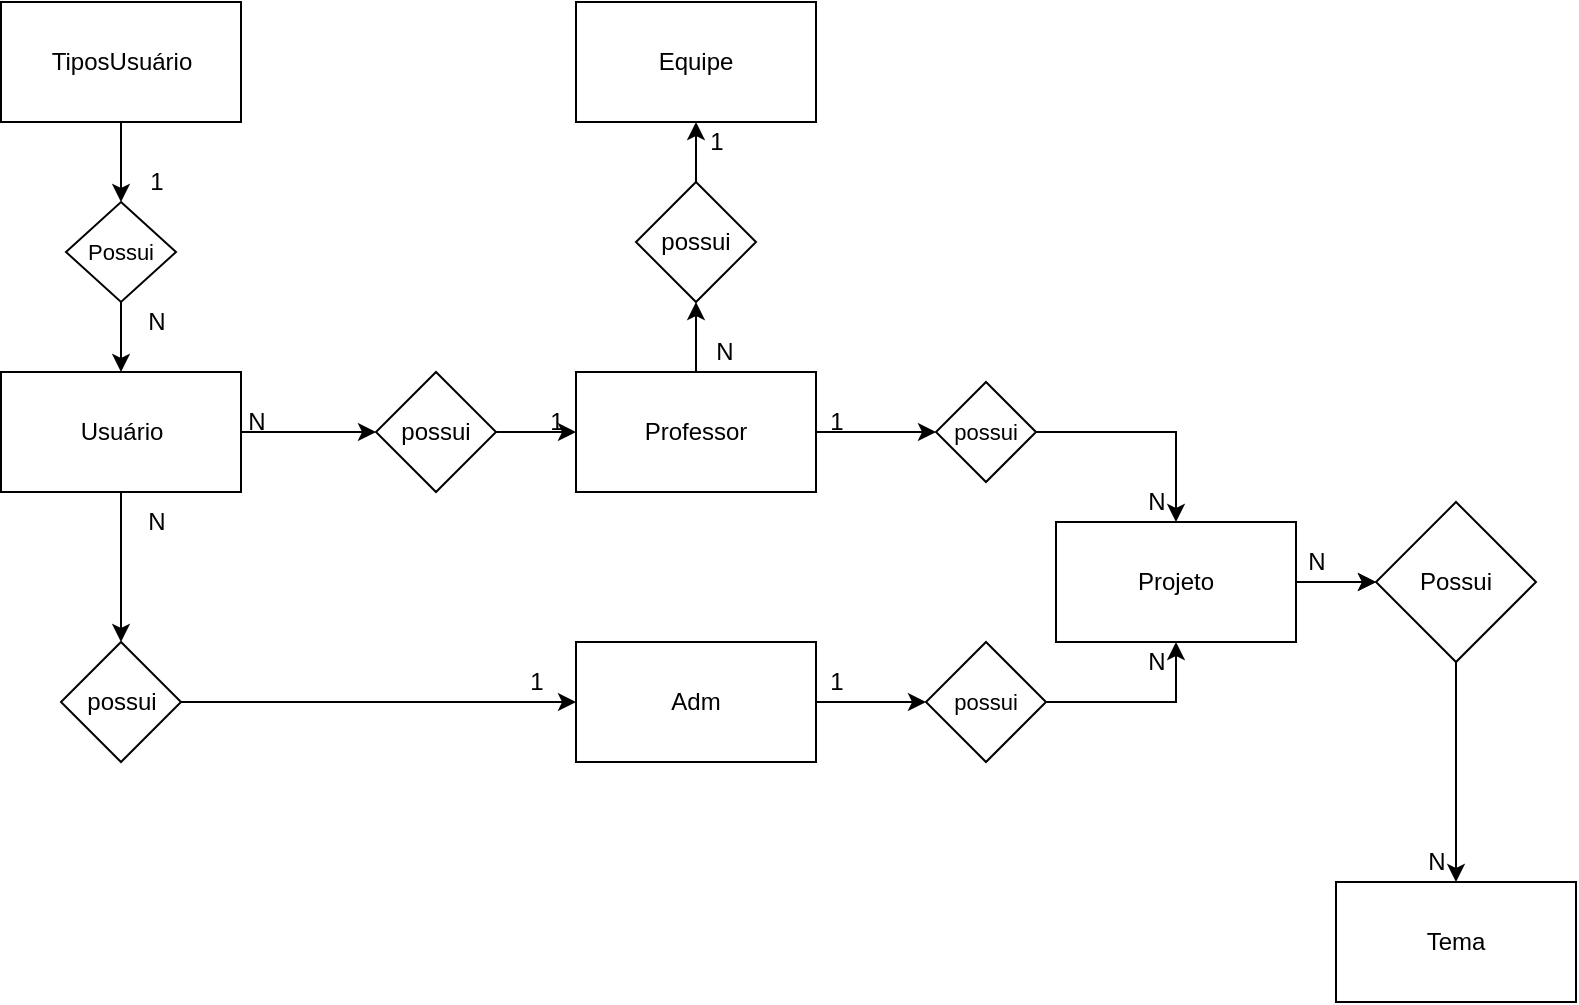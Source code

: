 <mxfile version="14.5.4" type="device" pages="2"><diagram id="nwrMI5qPd5wpz_4ey4YP" name="Modelo Conceitual"><mxGraphModel dx="868" dy="450" grid="1" gridSize="10" guides="1" tooltips="1" connect="1" arrows="1" fold="1" page="1" pageScale="1" pageWidth="827" pageHeight="1169" math="0" shadow="0"><root><mxCell id="0"/><mxCell id="1" parent="0"/><mxCell id="cTzlZoBquWdX4xA5w4OQ-7" value="" style="edgeStyle=orthogonalEdgeStyle;rounded=0;orthogonalLoop=1;jettySize=auto;html=1;" parent="1" source="cTzlZoBquWdX4xA5w4OQ-1" target="cTzlZoBquWdX4xA5w4OQ-2" edge="1"><mxGeometry relative="1" as="geometry"/></mxCell><mxCell id="cTzlZoBquWdX4xA5w4OQ-1" value="TiposUsuário" style="rounded=0;whiteSpace=wrap;html=1;" parent="1" vertex="1"><mxGeometry x="32.5" y="50" width="120" height="60" as="geometry"/></mxCell><mxCell id="cTzlZoBquWdX4xA5w4OQ-8" value="" style="edgeStyle=orthogonalEdgeStyle;rounded=0;orthogonalLoop=1;jettySize=auto;html=1;" parent="1" source="cTzlZoBquWdX4xA5w4OQ-2" target="cTzlZoBquWdX4xA5w4OQ-3" edge="1"><mxGeometry relative="1" as="geometry"/></mxCell><mxCell id="cTzlZoBquWdX4xA5w4OQ-2" value="&lt;font style=&quot;font-size: 11px&quot;&gt;Possui&lt;/font&gt;" style="rhombus;whiteSpace=wrap;html=1;" parent="1" vertex="1"><mxGeometry x="65" y="150" width="55" height="50" as="geometry"/></mxCell><mxCell id="cTzlZoBquWdX4xA5w4OQ-9" value="" style="edgeStyle=orthogonalEdgeStyle;rounded=0;orthogonalLoop=1;jettySize=auto;html=1;" parent="1" source="cTzlZoBquWdX4xA5w4OQ-3" target="cTzlZoBquWdX4xA5w4OQ-6" edge="1"><mxGeometry relative="1" as="geometry"/></mxCell><mxCell id="cTzlZoBquWdX4xA5w4OQ-20" value="" style="edgeStyle=orthogonalEdgeStyle;rounded=0;orthogonalLoop=1;jettySize=auto;html=1;" parent="1" source="cTzlZoBquWdX4xA5w4OQ-3" target="cTzlZoBquWdX4xA5w4OQ-14" edge="1"><mxGeometry relative="1" as="geometry"/></mxCell><mxCell id="cTzlZoBquWdX4xA5w4OQ-3" value="Usuário" style="rounded=0;whiteSpace=wrap;html=1;" parent="1" vertex="1"><mxGeometry x="32.5" y="235" width="120" height="60" as="geometry"/></mxCell><mxCell id="cTzlZoBquWdX4xA5w4OQ-13" value="" style="edgeStyle=orthogonalEdgeStyle;rounded=0;orthogonalLoop=1;jettySize=auto;html=1;" parent="1" source="cTzlZoBquWdX4xA5w4OQ-4" target="cTzlZoBquWdX4xA5w4OQ-11" edge="1"><mxGeometry relative="1" as="geometry"/></mxCell><mxCell id="cTzlZoBquWdX4xA5w4OQ-4" value="&lt;font style=&quot;font-size: 11px&quot;&gt;possui&lt;/font&gt;" style="rhombus;whiteSpace=wrap;html=1;" parent="1" vertex="1"><mxGeometry x="500" y="240" width="50" height="50" as="geometry"/></mxCell><mxCell id="cTzlZoBquWdX4xA5w4OQ-12" value="" style="edgeStyle=orthogonalEdgeStyle;rounded=0;orthogonalLoop=1;jettySize=auto;html=1;" parent="1" source="cTzlZoBquWdX4xA5w4OQ-5" target="cTzlZoBquWdX4xA5w4OQ-4" edge="1"><mxGeometry relative="1" as="geometry"/></mxCell><mxCell id="cTzlZoBquWdX4xA5w4OQ-26" value="" style="edgeStyle=orthogonalEdgeStyle;rounded=0;orthogonalLoop=1;jettySize=auto;html=1;" parent="1" source="cTzlZoBquWdX4xA5w4OQ-5" target="cTzlZoBquWdX4xA5w4OQ-25" edge="1"><mxGeometry relative="1" as="geometry"/></mxCell><mxCell id="cTzlZoBquWdX4xA5w4OQ-5" value="Professor" style="whiteSpace=wrap;html=1;" parent="1" vertex="1"><mxGeometry x="320" y="235" width="120" height="60" as="geometry"/></mxCell><mxCell id="cTzlZoBquWdX4xA5w4OQ-10" value="" style="edgeStyle=orthogonalEdgeStyle;rounded=0;orthogonalLoop=1;jettySize=auto;html=1;" parent="1" source="cTzlZoBquWdX4xA5w4OQ-6" target="cTzlZoBquWdX4xA5w4OQ-5" edge="1"><mxGeometry relative="1" as="geometry"/></mxCell><mxCell id="cTzlZoBquWdX4xA5w4OQ-6" value="possui" style="rhombus;whiteSpace=wrap;html=1;" parent="1" vertex="1"><mxGeometry x="220" y="235" width="60" height="60" as="geometry"/></mxCell><mxCell id="SKkUm_GqUGniuQM6MkDA-3" value="" style="edgeStyle=orthogonalEdgeStyle;rounded=0;orthogonalLoop=1;jettySize=auto;html=1;" parent="1" source="cTzlZoBquWdX4xA5w4OQ-11" target="SKkUm_GqUGniuQM6MkDA-1" edge="1"><mxGeometry relative="1" as="geometry"/></mxCell><mxCell id="SKkUm_GqUGniuQM6MkDA-5" value="" style="edgeStyle=orthogonalEdgeStyle;rounded=0;orthogonalLoop=1;jettySize=auto;html=1;" parent="1" source="cTzlZoBquWdX4xA5w4OQ-11" target="SKkUm_GqUGniuQM6MkDA-1" edge="1"><mxGeometry relative="1" as="geometry"/></mxCell><mxCell id="cTzlZoBquWdX4xA5w4OQ-11" value="Projeto" style="whiteSpace=wrap;html=1;" parent="1" vertex="1"><mxGeometry x="560" y="310" width="120" height="60" as="geometry"/></mxCell><mxCell id="cTzlZoBquWdX4xA5w4OQ-21" style="edgeStyle=orthogonalEdgeStyle;rounded=0;orthogonalLoop=1;jettySize=auto;html=1;" parent="1" source="cTzlZoBquWdX4xA5w4OQ-14" target="cTzlZoBquWdX4xA5w4OQ-15" edge="1"><mxGeometry relative="1" as="geometry"><mxPoint x="310" y="390" as="targetPoint"/><Array as="points"/></mxGeometry></mxCell><mxCell id="cTzlZoBquWdX4xA5w4OQ-14" value="possui" style="rhombus;whiteSpace=wrap;html=1;" parent="1" vertex="1"><mxGeometry x="62.5" y="370" width="60" height="60" as="geometry"/></mxCell><mxCell id="cTzlZoBquWdX4xA5w4OQ-18" value="" style="edgeStyle=orthogonalEdgeStyle;rounded=0;orthogonalLoop=1;jettySize=auto;html=1;" parent="1" source="cTzlZoBquWdX4xA5w4OQ-15" target="cTzlZoBquWdX4xA5w4OQ-17" edge="1"><mxGeometry relative="1" as="geometry"/></mxCell><mxCell id="cTzlZoBquWdX4xA5w4OQ-15" value="Adm" style="whiteSpace=wrap;html=1;" parent="1" vertex="1"><mxGeometry x="320" y="370" width="120" height="60" as="geometry"/></mxCell><mxCell id="cTzlZoBquWdX4xA5w4OQ-19" value="" style="edgeStyle=orthogonalEdgeStyle;rounded=0;orthogonalLoop=1;jettySize=auto;html=1;" parent="1" source="cTzlZoBquWdX4xA5w4OQ-17" target="cTzlZoBquWdX4xA5w4OQ-11" edge="1"><mxGeometry relative="1" as="geometry"><Array as="points"><mxPoint x="620" y="400"/></Array></mxGeometry></mxCell><mxCell id="cTzlZoBquWdX4xA5w4OQ-17" value="&lt;font style=&quot;font-size: 11px&quot;&gt;possui&lt;/font&gt;" style="rhombus;whiteSpace=wrap;html=1;" parent="1" vertex="1"><mxGeometry x="495" y="370" width="60" height="60" as="geometry"/></mxCell><mxCell id="cTzlZoBquWdX4xA5w4OQ-24" value="Equipe" style="whiteSpace=wrap;html=1;" parent="1" vertex="1"><mxGeometry x="320" y="50" width="120" height="60" as="geometry"/></mxCell><mxCell id="cTzlZoBquWdX4xA5w4OQ-27" value="" style="edgeStyle=orthogonalEdgeStyle;rounded=0;orthogonalLoop=1;jettySize=auto;html=1;" parent="1" source="cTzlZoBquWdX4xA5w4OQ-25" target="cTzlZoBquWdX4xA5w4OQ-24" edge="1"><mxGeometry relative="1" as="geometry"/></mxCell><mxCell id="cTzlZoBquWdX4xA5w4OQ-25" value="possui" style="rhombus;whiteSpace=wrap;html=1;" parent="1" vertex="1"><mxGeometry x="350" y="140" width="60" height="60" as="geometry"/></mxCell><mxCell id="cTzlZoBquWdX4xA5w4OQ-28" value="1" style="text;html=1;align=center;verticalAlign=middle;resizable=0;points=[];autosize=1;" parent="1" vertex="1"><mxGeometry x="100" y="130" width="20" height="20" as="geometry"/></mxCell><mxCell id="cTzlZoBquWdX4xA5w4OQ-29" value="N" style="text;html=1;align=center;verticalAlign=middle;resizable=0;points=[];autosize=1;" parent="1" vertex="1"><mxGeometry x="100" y="200" width="20" height="20" as="geometry"/></mxCell><mxCell id="cTzlZoBquWdX4xA5w4OQ-30" value="N" style="text;html=1;align=center;verticalAlign=middle;resizable=0;points=[];autosize=1;" parent="1" vertex="1"><mxGeometry x="100" y="300" width="20" height="20" as="geometry"/></mxCell><mxCell id="cTzlZoBquWdX4xA5w4OQ-31" value="1" style="text;html=1;align=center;verticalAlign=middle;resizable=0;points=[];autosize=1;" parent="1" vertex="1"><mxGeometry x="290" y="380" width="20" height="20" as="geometry"/></mxCell><mxCell id="cTzlZoBquWdX4xA5w4OQ-33" value="N" style="text;html=1;align=center;verticalAlign=middle;resizable=0;points=[];autosize=1;" parent="1" vertex="1"><mxGeometry x="150" y="250" width="20" height="20" as="geometry"/></mxCell><mxCell id="cTzlZoBquWdX4xA5w4OQ-34" value="1" style="text;html=1;align=center;verticalAlign=middle;resizable=0;points=[];autosize=1;" parent="1" vertex="1"><mxGeometry x="300" y="250" width="20" height="20" as="geometry"/></mxCell><mxCell id="cTzlZoBquWdX4xA5w4OQ-35" value="N" style="text;html=1;align=center;verticalAlign=middle;resizable=0;points=[];autosize=1;" parent="1" vertex="1"><mxGeometry x="384" y="215" width="20" height="20" as="geometry"/></mxCell><mxCell id="cTzlZoBquWdX4xA5w4OQ-36" value="1" style="text;html=1;align=center;verticalAlign=middle;resizable=0;points=[];autosize=1;" parent="1" vertex="1"><mxGeometry x="380" y="110" width="20" height="20" as="geometry"/></mxCell><mxCell id="cTzlZoBquWdX4xA5w4OQ-37" value="1" style="text;html=1;align=center;verticalAlign=middle;resizable=0;points=[];autosize=1;" parent="1" vertex="1"><mxGeometry x="440" y="250" width="20" height="20" as="geometry"/></mxCell><mxCell id="cTzlZoBquWdX4xA5w4OQ-38" value="N" style="text;html=1;align=center;verticalAlign=middle;resizable=0;points=[];autosize=1;" parent="1" vertex="1"><mxGeometry x="600" y="290" width="20" height="20" as="geometry"/></mxCell><mxCell id="cTzlZoBquWdX4xA5w4OQ-39" value="1" style="text;html=1;align=center;verticalAlign=middle;resizable=0;points=[];autosize=1;" parent="1" vertex="1"><mxGeometry x="440" y="380" width="20" height="20" as="geometry"/></mxCell><mxCell id="cTzlZoBquWdX4xA5w4OQ-40" value="N" style="text;html=1;align=center;verticalAlign=middle;resizable=0;points=[];autosize=1;" parent="1" vertex="1"><mxGeometry x="600" y="370" width="20" height="20" as="geometry"/></mxCell><mxCell id="SKkUm_GqUGniuQM6MkDA-4" value="" style="edgeStyle=orthogonalEdgeStyle;rounded=0;orthogonalLoop=1;jettySize=auto;html=1;" parent="1" source="SKkUm_GqUGniuQM6MkDA-1" target="SKkUm_GqUGniuQM6MkDA-2" edge="1"><mxGeometry relative="1" as="geometry"/></mxCell><mxCell id="SKkUm_GqUGniuQM6MkDA-1" value="Possui" style="rhombus;whiteSpace=wrap;html=1;" parent="1" vertex="1"><mxGeometry x="720" y="300" width="80" height="80" as="geometry"/></mxCell><mxCell id="SKkUm_GqUGniuQM6MkDA-2" value="Tema" style="whiteSpace=wrap;html=1;" parent="1" vertex="1"><mxGeometry x="700" y="490" width="120" height="60" as="geometry"/></mxCell><mxCell id="SKkUm_GqUGniuQM6MkDA-6" value="N" style="text;html=1;align=center;verticalAlign=middle;resizable=0;points=[];autosize=1;" parent="1" vertex="1"><mxGeometry x="680" y="320" width="20" height="20" as="geometry"/></mxCell><mxCell id="SKkUm_GqUGniuQM6MkDA-7" value="N" style="text;html=1;align=center;verticalAlign=middle;resizable=0;points=[];autosize=1;" parent="1" vertex="1"><mxGeometry x="740" y="470" width="20" height="20" as="geometry"/></mxCell></root></mxGraphModel></diagram><diagram id="0i_M7C_NS9M1l6fsfonc" name="Modelo Lógico"><mxGraphModel dx="868" dy="450" grid="1" gridSize="10" guides="1" tooltips="1" connect="1" arrows="1" fold="1" page="1" pageScale="1" pageWidth="827" pageHeight="1169" math="0" shadow="0"><root><mxCell id="ahR7Sat6BSdVdxUnc23O-0"/><mxCell id="ahR7Sat6BSdVdxUnc23O-1" parent="ahR7Sat6BSdVdxUnc23O-0"/><mxCell id="58cEWCTNzdTz9L6Rifem-55" value="TipoUsuario" style="shape=table;startSize=30;container=1;collapsible=1;childLayout=tableLayout;fixedRows=1;rowLines=0;fontStyle=1;align=center;resizeLast=1;" parent="ahR7Sat6BSdVdxUnc23O-1" vertex="1"><mxGeometry y="20" width="180" height="100" as="geometry"/></mxCell><mxCell id="58cEWCTNzdTz9L6Rifem-56" value="" style="shape=partialRectangle;collapsible=0;dropTarget=0;pointerEvents=0;fillColor=none;top=0;left=0;bottom=1;right=0;points=[[0,0.5],[1,0.5]];portConstraint=eastwest;" parent="58cEWCTNzdTz9L6Rifem-55" vertex="1"><mxGeometry y="30" width="180" height="30" as="geometry"/></mxCell><mxCell id="58cEWCTNzdTz9L6Rifem-57" value="PK" style="shape=partialRectangle;connectable=0;fillColor=none;top=0;left=0;bottom=0;right=0;fontStyle=1;overflow=hidden;" parent="58cEWCTNzdTz9L6Rifem-56" vertex="1"><mxGeometry width="30" height="30" as="geometry"/></mxCell><mxCell id="58cEWCTNzdTz9L6Rifem-58" value="IdTipoUsuario" style="shape=partialRectangle;connectable=0;fillColor=none;top=0;left=0;bottom=0;right=0;align=left;spacingLeft=6;fontStyle=5;overflow=hidden;" parent="58cEWCTNzdTz9L6Rifem-56" vertex="1"><mxGeometry x="30" width="150" height="30" as="geometry"/></mxCell><mxCell id="58cEWCTNzdTz9L6Rifem-59" value="" style="shape=partialRectangle;collapsible=0;dropTarget=0;pointerEvents=0;fillColor=none;top=0;left=0;bottom=0;right=0;points=[[0,0.5],[1,0.5]];portConstraint=eastwest;" parent="58cEWCTNzdTz9L6Rifem-55" vertex="1"><mxGeometry y="60" width="180" height="30" as="geometry"/></mxCell><mxCell id="58cEWCTNzdTz9L6Rifem-60" value="" style="shape=partialRectangle;connectable=0;fillColor=none;top=0;left=0;bottom=0;right=0;editable=1;overflow=hidden;" parent="58cEWCTNzdTz9L6Rifem-59" vertex="1"><mxGeometry width="30" height="30" as="geometry"/></mxCell><mxCell id="58cEWCTNzdTz9L6Rifem-61" value="NomeTipoUsuario" style="shape=partialRectangle;connectable=0;fillColor=none;top=0;left=0;bottom=0;right=0;align=left;spacingLeft=6;overflow=hidden;" parent="58cEWCTNzdTz9L6Rifem-59" vertex="1"><mxGeometry x="30" width="150" height="30" as="geometry"/></mxCell><mxCell id="58cEWCTNzdTz9L6Rifem-68" value="Usuario" style="shape=table;startSize=30;container=1;collapsible=1;childLayout=tableLayout;fixedRows=1;rowLines=0;fontStyle=1;align=center;resizeLast=1;" parent="ahR7Sat6BSdVdxUnc23O-1" vertex="1"><mxGeometry x="190" y="160" width="180" height="160" as="geometry"/></mxCell><mxCell id="58cEWCTNzdTz9L6Rifem-69" value="" style="shape=partialRectangle;collapsible=0;dropTarget=0;pointerEvents=0;fillColor=none;top=0;left=0;bottom=0;right=0;points=[[0,0.5],[1,0.5]];portConstraint=eastwest;" parent="58cEWCTNzdTz9L6Rifem-68" vertex="1"><mxGeometry y="30" width="180" height="30" as="geometry"/></mxCell><mxCell id="58cEWCTNzdTz9L6Rifem-70" value="PK" style="shape=partialRectangle;connectable=0;fillColor=none;top=0;left=0;bottom=0;right=0;fontStyle=1;overflow=hidden;" parent="58cEWCTNzdTz9L6Rifem-69" vertex="1"><mxGeometry width="60" height="30" as="geometry"/></mxCell><mxCell id="58cEWCTNzdTz9L6Rifem-71" value="IdUsuario" style="shape=partialRectangle;connectable=0;fillColor=none;top=0;left=0;bottom=0;right=0;align=left;spacingLeft=6;fontStyle=5;overflow=hidden;" parent="58cEWCTNzdTz9L6Rifem-69" vertex="1"><mxGeometry x="60" width="120" height="30" as="geometry"/></mxCell><mxCell id="58cEWCTNzdTz9L6Rifem-72" value="" style="shape=partialRectangle;collapsible=0;dropTarget=0;pointerEvents=0;fillColor=none;top=0;left=0;bottom=1;right=0;points=[[0,0.5],[1,0.5]];portConstraint=eastwest;" parent="58cEWCTNzdTz9L6Rifem-68" vertex="1"><mxGeometry y="60" width="180" height="30" as="geometry"/></mxCell><mxCell id="58cEWCTNzdTz9L6Rifem-73" value="FK" style="shape=partialRectangle;connectable=0;fillColor=none;top=0;left=0;bottom=0;right=0;fontStyle=1;overflow=hidden;" parent="58cEWCTNzdTz9L6Rifem-72" vertex="1"><mxGeometry width="60" height="30" as="geometry"/></mxCell><mxCell id="58cEWCTNzdTz9L6Rifem-74" value="IdTipoUsuario" style="shape=partialRectangle;connectable=0;fillColor=none;top=0;left=0;bottom=0;right=0;align=left;spacingLeft=6;fontStyle=5;overflow=hidden;" parent="58cEWCTNzdTz9L6Rifem-72" vertex="1"><mxGeometry x="60" width="120" height="30" as="geometry"/></mxCell><mxCell id="58cEWCTNzdTz9L6Rifem-75" value="" style="shape=partialRectangle;collapsible=0;dropTarget=0;pointerEvents=0;fillColor=none;top=0;left=0;bottom=0;right=0;points=[[0,0.5],[1,0.5]];portConstraint=eastwest;" parent="58cEWCTNzdTz9L6Rifem-68" vertex="1"><mxGeometry y="90" width="180" height="30" as="geometry"/></mxCell><mxCell id="58cEWCTNzdTz9L6Rifem-76" value="" style="shape=partialRectangle;connectable=0;fillColor=none;top=0;left=0;bottom=0;right=0;editable=1;overflow=hidden;" parent="58cEWCTNzdTz9L6Rifem-75" vertex="1"><mxGeometry width="60" height="30" as="geometry"/></mxCell><mxCell id="58cEWCTNzdTz9L6Rifem-77" value="Email" style="shape=partialRectangle;connectable=0;fillColor=none;top=0;left=0;bottom=0;right=0;align=left;spacingLeft=6;overflow=hidden;" parent="58cEWCTNzdTz9L6Rifem-75" vertex="1"><mxGeometry x="60" width="120" height="30" as="geometry"/></mxCell><mxCell id="58cEWCTNzdTz9L6Rifem-78" value="" style="shape=partialRectangle;collapsible=0;dropTarget=0;pointerEvents=0;fillColor=none;top=0;left=0;bottom=0;right=0;points=[[0,0.5],[1,0.5]];portConstraint=eastwest;" parent="58cEWCTNzdTz9L6Rifem-68" vertex="1"><mxGeometry y="120" width="180" height="30" as="geometry"/></mxCell><mxCell id="58cEWCTNzdTz9L6Rifem-79" value="" style="shape=partialRectangle;connectable=0;fillColor=none;top=0;left=0;bottom=0;right=0;editable=1;overflow=hidden;" parent="58cEWCTNzdTz9L6Rifem-78" vertex="1"><mxGeometry width="60" height="30" as="geometry"/></mxCell><mxCell id="58cEWCTNzdTz9L6Rifem-80" value="Senha" style="shape=partialRectangle;connectable=0;fillColor=none;top=0;left=0;bottom=0;right=0;align=left;spacingLeft=6;overflow=hidden;" parent="58cEWCTNzdTz9L6Rifem-78" vertex="1"><mxGeometry x="60" width="120" height="30" as="geometry"/></mxCell><mxCell id="58cEWCTNzdTz9L6Rifem-81" value="Projeto" style="shape=table;startSize=30;container=1;collapsible=1;childLayout=tableLayout;fixedRows=1;rowLines=0;fontStyle=1;align=center;resizeLast=1;" parent="ahR7Sat6BSdVdxUnc23O-1" vertex="1"><mxGeometry x="770" y="270" width="180" height="160" as="geometry"/></mxCell><mxCell id="58cEWCTNzdTz9L6Rifem-82" value="" style="shape=partialRectangle;collapsible=0;dropTarget=0;pointerEvents=0;fillColor=none;top=0;left=0;bottom=1;right=0;points=[[0,0.5],[1,0.5]];portConstraint=eastwest;" parent="58cEWCTNzdTz9L6Rifem-81" vertex="1"><mxGeometry y="30" width="180" height="30" as="geometry"/></mxCell><mxCell id="58cEWCTNzdTz9L6Rifem-83" value="PK" style="shape=partialRectangle;connectable=0;fillColor=none;top=0;left=0;bottom=0;right=0;fontStyle=1;overflow=hidden;" parent="58cEWCTNzdTz9L6Rifem-82" vertex="1"><mxGeometry width="30" height="30" as="geometry"/></mxCell><mxCell id="58cEWCTNzdTz9L6Rifem-84" value="IdProjeto" style="shape=partialRectangle;connectable=0;fillColor=none;top=0;left=0;bottom=0;right=0;align=left;spacingLeft=6;fontStyle=5;overflow=hidden;" parent="58cEWCTNzdTz9L6Rifem-82" vertex="1"><mxGeometry x="30" width="150" height="30" as="geometry"/></mxCell><mxCell id="58cEWCTNzdTz9L6Rifem-107" value="" style="shape=partialRectangle;collapsible=0;dropTarget=0;pointerEvents=0;fillColor=none;top=0;left=0;bottom=1;right=0;points=[[0,0.5],[1,0.5]];portConstraint=eastwest;" parent="58cEWCTNzdTz9L6Rifem-81" vertex="1"><mxGeometry y="60" width="180" height="30" as="geometry"/></mxCell><mxCell id="58cEWCTNzdTz9L6Rifem-108" value="FK" style="shape=partialRectangle;connectable=0;fillColor=none;top=0;left=0;bottom=0;right=0;fontStyle=1;overflow=hidden;" parent="58cEWCTNzdTz9L6Rifem-107" vertex="1"><mxGeometry width="30" height="30" as="geometry"/></mxCell><mxCell id="58cEWCTNzdTz9L6Rifem-109" value="IdProfessor" style="shape=partialRectangle;connectable=0;fillColor=none;top=0;left=0;bottom=0;right=0;align=left;spacingLeft=6;fontStyle=5;overflow=hidden;" parent="58cEWCTNzdTz9L6Rifem-107" vertex="1"><mxGeometry x="30" width="150" height="30" as="geometry"/></mxCell><mxCell id="58cEWCTNzdTz9L6Rifem-110" value="" style="shape=partialRectangle;collapsible=0;dropTarget=0;pointerEvents=0;fillColor=none;top=0;left=0;bottom=1;right=0;points=[[0,0.5],[1,0.5]];portConstraint=eastwest;" parent="58cEWCTNzdTz9L6Rifem-81" vertex="1"><mxGeometry y="90" width="180" height="30" as="geometry"/></mxCell><mxCell id="58cEWCTNzdTz9L6Rifem-111" value="FK" style="shape=partialRectangle;connectable=0;fillColor=none;top=0;left=0;bottom=0;right=0;fontStyle=1;overflow=hidden;" parent="58cEWCTNzdTz9L6Rifem-110" vertex="1"><mxGeometry width="30" height="30" as="geometry"/></mxCell><mxCell id="58cEWCTNzdTz9L6Rifem-112" value="IdAdm" style="shape=partialRectangle;connectable=0;fillColor=none;top=0;left=0;bottom=0;right=0;align=left;spacingLeft=6;fontStyle=5;overflow=hidden;" parent="58cEWCTNzdTz9L6Rifem-110" vertex="1"><mxGeometry x="30" width="150" height="30" as="geometry"/></mxCell><mxCell id="58cEWCTNzdTz9L6Rifem-88" value="" style="shape=partialRectangle;collapsible=0;dropTarget=0;pointerEvents=0;fillColor=none;top=0;left=0;bottom=0;right=0;points=[[0,0.5],[1,0.5]];portConstraint=eastwest;" parent="58cEWCTNzdTz9L6Rifem-81" vertex="1"><mxGeometry y="120" width="180" height="30" as="geometry"/></mxCell><mxCell id="58cEWCTNzdTz9L6Rifem-89" value="" style="shape=partialRectangle;connectable=0;fillColor=none;top=0;left=0;bottom=0;right=0;editable=1;overflow=hidden;" parent="58cEWCTNzdTz9L6Rifem-88" vertex="1"><mxGeometry width="30" height="30" as="geometry"/></mxCell><mxCell id="58cEWCTNzdTz9L6Rifem-90" value="NomeProjeto" style="shape=partialRectangle;connectable=0;fillColor=none;top=0;left=0;bottom=0;right=0;align=left;spacingLeft=6;overflow=hidden;" parent="58cEWCTNzdTz9L6Rifem-88" vertex="1"><mxGeometry x="30" width="150" height="30" as="geometry"/></mxCell><mxCell id="58cEWCTNzdTz9L6Rifem-94" value="Equipe" style="shape=table;startSize=30;container=1;collapsible=1;childLayout=tableLayout;fixedRows=1;rowLines=0;fontStyle=1;align=center;resizeLast=1;" parent="ahR7Sat6BSdVdxUnc23O-1" vertex="1"><mxGeometry x="800" y="20" width="180" height="130" as="geometry"/></mxCell><mxCell id="58cEWCTNzdTz9L6Rifem-95" value="" style="shape=partialRectangle;collapsible=0;dropTarget=0;pointerEvents=0;fillColor=none;top=0;left=0;bottom=0;right=0;points=[[0,0.5],[1,0.5]];portConstraint=eastwest;" parent="58cEWCTNzdTz9L6Rifem-94" vertex="1"><mxGeometry y="30" width="180" height="30" as="geometry"/></mxCell><mxCell id="58cEWCTNzdTz9L6Rifem-96" value="PK" style="shape=partialRectangle;connectable=0;fillColor=none;top=0;left=0;bottom=0;right=0;fontStyle=1;overflow=hidden;" parent="58cEWCTNzdTz9L6Rifem-95" vertex="1"><mxGeometry width="60" height="30" as="geometry"/></mxCell><mxCell id="58cEWCTNzdTz9L6Rifem-97" value="IdEquipe" style="shape=partialRectangle;connectable=0;fillColor=none;top=0;left=0;bottom=0;right=0;align=left;spacingLeft=6;fontStyle=5;overflow=hidden;" parent="58cEWCTNzdTz9L6Rifem-95" vertex="1"><mxGeometry x="60" width="120" height="30" as="geometry"/></mxCell><mxCell id="58cEWCTNzdTz9L6Rifem-98" value="" style="shape=partialRectangle;collapsible=0;dropTarget=0;pointerEvents=0;fillColor=none;top=0;left=0;bottom=1;right=0;points=[[0,0.5],[1,0.5]];portConstraint=eastwest;" parent="58cEWCTNzdTz9L6Rifem-94" vertex="1"><mxGeometry y="60" width="180" height="30" as="geometry"/></mxCell><mxCell id="58cEWCTNzdTz9L6Rifem-99" value="FK" style="shape=partialRectangle;connectable=0;fillColor=none;top=0;left=0;bottom=0;right=0;fontStyle=1;overflow=hidden;" parent="58cEWCTNzdTz9L6Rifem-98" vertex="1"><mxGeometry width="60" height="30" as="geometry"/></mxCell><mxCell id="58cEWCTNzdTz9L6Rifem-100" value="IdProfessor" style="shape=partialRectangle;connectable=0;fillColor=none;top=0;left=0;bottom=0;right=0;align=left;spacingLeft=6;fontStyle=5;overflow=hidden;" parent="58cEWCTNzdTz9L6Rifem-98" vertex="1"><mxGeometry x="60" width="120" height="30" as="geometry"/></mxCell><mxCell id="58cEWCTNzdTz9L6Rifem-101" value="" style="shape=partialRectangle;collapsible=0;dropTarget=0;pointerEvents=0;fillColor=none;top=0;left=0;bottom=0;right=0;points=[[0,0.5],[1,0.5]];portConstraint=eastwest;" parent="58cEWCTNzdTz9L6Rifem-94" vertex="1"><mxGeometry y="90" width="180" height="30" as="geometry"/></mxCell><mxCell id="58cEWCTNzdTz9L6Rifem-102" value="" style="shape=partialRectangle;connectable=0;fillColor=none;top=0;left=0;bottom=0;right=0;editable=1;overflow=hidden;" parent="58cEWCTNzdTz9L6Rifem-101" vertex="1"><mxGeometry width="60" height="30" as="geometry"/></mxCell><mxCell id="58cEWCTNzdTz9L6Rifem-103" value="NomeEquipe" style="shape=partialRectangle;connectable=0;fillColor=none;top=0;left=0;bottom=0;right=0;align=left;spacingLeft=6;overflow=hidden;" parent="58cEWCTNzdTz9L6Rifem-101" vertex="1"><mxGeometry x="60" width="120" height="30" as="geometry"/></mxCell><mxCell id="58cEWCTNzdTz9L6Rifem-126" value="Adm" style="shape=table;startSize=30;container=1;collapsible=1;childLayout=tableLayout;fixedRows=1;rowLines=0;fontStyle=1;align=center;resizeLast=1;" parent="ahR7Sat6BSdVdxUnc23O-1" vertex="1"><mxGeometry x="470" y="260" width="180" height="130" as="geometry"/></mxCell><mxCell id="58cEWCTNzdTz9L6Rifem-127" value="" style="shape=partialRectangle;collapsible=0;dropTarget=0;pointerEvents=0;fillColor=none;top=0;left=0;bottom=0;right=0;points=[[0,0.5],[1,0.5]];portConstraint=eastwest;" parent="58cEWCTNzdTz9L6Rifem-126" vertex="1"><mxGeometry y="30" width="180" height="30" as="geometry"/></mxCell><mxCell id="58cEWCTNzdTz9L6Rifem-128" value="PK" style="shape=partialRectangle;connectable=0;fillColor=none;top=0;left=0;bottom=0;right=0;fontStyle=1;overflow=hidden;" parent="58cEWCTNzdTz9L6Rifem-127" vertex="1"><mxGeometry width="60" height="30" as="geometry"/></mxCell><mxCell id="58cEWCTNzdTz9L6Rifem-129" value="IdAdm" style="shape=partialRectangle;connectable=0;fillColor=none;top=0;left=0;bottom=0;right=0;align=left;spacingLeft=6;fontStyle=5;overflow=hidden;" parent="58cEWCTNzdTz9L6Rifem-127" vertex="1"><mxGeometry x="60" width="120" height="30" as="geometry"/></mxCell><mxCell id="58cEWCTNzdTz9L6Rifem-130" value="" style="shape=partialRectangle;collapsible=0;dropTarget=0;pointerEvents=0;fillColor=none;top=0;left=0;bottom=1;right=0;points=[[0,0.5],[1,0.5]];portConstraint=eastwest;" parent="58cEWCTNzdTz9L6Rifem-126" vertex="1"><mxGeometry y="60" width="180" height="30" as="geometry"/></mxCell><mxCell id="58cEWCTNzdTz9L6Rifem-131" value="FK" style="shape=partialRectangle;connectable=0;fillColor=none;top=0;left=0;bottom=0;right=0;fontStyle=1;overflow=hidden;" parent="58cEWCTNzdTz9L6Rifem-130" vertex="1"><mxGeometry width="60" height="30" as="geometry"/></mxCell><mxCell id="58cEWCTNzdTz9L6Rifem-132" value="IdUsuario" style="shape=partialRectangle;connectable=0;fillColor=none;top=0;left=0;bottom=0;right=0;align=left;spacingLeft=6;fontStyle=5;overflow=hidden;" parent="58cEWCTNzdTz9L6Rifem-130" vertex="1"><mxGeometry x="60" width="120" height="30" as="geometry"/></mxCell><mxCell id="58cEWCTNzdTz9L6Rifem-133" value="" style="shape=partialRectangle;collapsible=0;dropTarget=0;pointerEvents=0;fillColor=none;top=0;left=0;bottom=0;right=0;points=[[0,0.5],[1,0.5]];portConstraint=eastwest;" parent="58cEWCTNzdTz9L6Rifem-126" vertex="1"><mxGeometry y="90" width="180" height="30" as="geometry"/></mxCell><mxCell id="58cEWCTNzdTz9L6Rifem-134" value="" style="shape=partialRectangle;connectable=0;fillColor=none;top=0;left=0;bottom=0;right=0;editable=1;overflow=hidden;" parent="58cEWCTNzdTz9L6Rifem-133" vertex="1"><mxGeometry width="60" height="30" as="geometry"/></mxCell><mxCell id="58cEWCTNzdTz9L6Rifem-135" value="Nome" style="shape=partialRectangle;connectable=0;fillColor=none;top=0;left=0;bottom=0;right=0;align=left;spacingLeft=6;overflow=hidden;" parent="58cEWCTNzdTz9L6Rifem-133" vertex="1"><mxGeometry x="60" width="120" height="30" as="geometry"/></mxCell><mxCell id="58cEWCTNzdTz9L6Rifem-139" value="Professor" style="shape=table;startSize=30;container=1;collapsible=1;childLayout=tableLayout;fixedRows=1;rowLines=0;fontStyle=1;align=center;resizeLast=1;" parent="ahR7Sat6BSdVdxUnc23O-1" vertex="1"><mxGeometry x="490" y="30" width="180" height="130" as="geometry"/></mxCell><mxCell id="58cEWCTNzdTz9L6Rifem-140" value="" style="shape=partialRectangle;collapsible=0;dropTarget=0;pointerEvents=0;fillColor=none;top=0;left=0;bottom=0;right=0;points=[[0,0.5],[1,0.5]];portConstraint=eastwest;" parent="58cEWCTNzdTz9L6Rifem-139" vertex="1"><mxGeometry y="30" width="180" height="30" as="geometry"/></mxCell><mxCell id="58cEWCTNzdTz9L6Rifem-141" value="PK" style="shape=partialRectangle;connectable=0;fillColor=none;top=0;left=0;bottom=0;right=0;fontStyle=1;overflow=hidden;" parent="58cEWCTNzdTz9L6Rifem-140" vertex="1"><mxGeometry width="60" height="30" as="geometry"/></mxCell><mxCell id="58cEWCTNzdTz9L6Rifem-142" value="IdProfessor" style="shape=partialRectangle;connectable=0;fillColor=none;top=0;left=0;bottom=0;right=0;align=left;spacingLeft=6;fontStyle=5;overflow=hidden;" parent="58cEWCTNzdTz9L6Rifem-140" vertex="1"><mxGeometry x="60" width="120" height="30" as="geometry"/></mxCell><mxCell id="58cEWCTNzdTz9L6Rifem-143" value="" style="shape=partialRectangle;collapsible=0;dropTarget=0;pointerEvents=0;fillColor=none;top=0;left=0;bottom=1;right=0;points=[[0,0.5],[1,0.5]];portConstraint=eastwest;" parent="58cEWCTNzdTz9L6Rifem-139" vertex="1"><mxGeometry y="60" width="180" height="30" as="geometry"/></mxCell><mxCell id="58cEWCTNzdTz9L6Rifem-144" value="FK" style="shape=partialRectangle;connectable=0;fillColor=none;top=0;left=0;bottom=0;right=0;fontStyle=1;overflow=hidden;" parent="58cEWCTNzdTz9L6Rifem-143" vertex="1"><mxGeometry width="60" height="30" as="geometry"/></mxCell><mxCell id="58cEWCTNzdTz9L6Rifem-145" value="IdUSuario" style="shape=partialRectangle;connectable=0;fillColor=none;top=0;left=0;bottom=0;right=0;align=left;spacingLeft=6;fontStyle=5;overflow=hidden;" parent="58cEWCTNzdTz9L6Rifem-143" vertex="1"><mxGeometry x="60" width="120" height="30" as="geometry"/></mxCell><mxCell id="58cEWCTNzdTz9L6Rifem-146" value="" style="shape=partialRectangle;collapsible=0;dropTarget=0;pointerEvents=0;fillColor=none;top=0;left=0;bottom=0;right=0;points=[[0,0.5],[1,0.5]];portConstraint=eastwest;" parent="58cEWCTNzdTz9L6Rifem-139" vertex="1"><mxGeometry y="90" width="180" height="30" as="geometry"/></mxCell><mxCell id="58cEWCTNzdTz9L6Rifem-147" value="" style="shape=partialRectangle;connectable=0;fillColor=none;top=0;left=0;bottom=0;right=0;editable=1;overflow=hidden;" parent="58cEWCTNzdTz9L6Rifem-146" vertex="1"><mxGeometry width="60" height="30" as="geometry"/></mxCell><mxCell id="58cEWCTNzdTz9L6Rifem-148" value="Nome" style="shape=partialRectangle;connectable=0;fillColor=none;top=0;left=0;bottom=0;right=0;align=left;spacingLeft=6;overflow=hidden;" parent="58cEWCTNzdTz9L6Rifem-146" vertex="1"><mxGeometry x="60" width="120" height="30" as="geometry"/></mxCell><mxCell id="58cEWCTNzdTz9L6Rifem-153" value="" style="edgeStyle=entityRelationEdgeStyle;fontSize=12;html=1;endArrow=ERoneToMany;exitX=1.007;exitY=0.157;exitDx=0;exitDy=0;entryX=0.006;entryY=0.178;entryDx=0;entryDy=0;entryPerimeter=0;exitPerimeter=0;" parent="ahR7Sat6BSdVdxUnc23O-1" source="58cEWCTNzdTz9L6Rifem-55" target="58cEWCTNzdTz9L6Rifem-72" edge="1"><mxGeometry width="100" height="100" relative="1" as="geometry"><mxPoint x="270" y="280" as="sourcePoint"/><mxPoint x="370" y="180" as="targetPoint"/></mxGeometry></mxCell><mxCell id="58cEWCTNzdTz9L6Rifem-156" value="" style="edgeStyle=entityRelationEdgeStyle;fontSize=12;html=1;endArrow=ERoneToMany;exitX=0;exitY=0.5;exitDx=0;exitDy=0;entryX=0.999;entryY=0.026;entryDx=0;entryDy=0;entryPerimeter=0;" parent="ahR7Sat6BSdVdxUnc23O-1" source="58cEWCTNzdTz9L6Rifem-143" target="58cEWCTNzdTz9L6Rifem-68" edge="1"><mxGeometry width="100" height="100" relative="1" as="geometry"><mxPoint x="520" y="310" as="sourcePoint"/><mxPoint x="470" y="30" as="targetPoint"/></mxGeometry></mxCell><mxCell id="7t6rodCcJ8bhKNOmj2uB-0" value="" style="edgeStyle=entityRelationEdgeStyle;fontSize=12;html=1;endArrow=ERoneToMany;entryX=1.002;entryY=0.14;entryDx=0;entryDy=0;entryPerimeter=0;exitX=-0.006;exitY=0.389;exitDx=0;exitDy=0;exitPerimeter=0;" parent="ahR7Sat6BSdVdxUnc23O-1" source="58cEWCTNzdTz9L6Rifem-130" target="58cEWCTNzdTz9L6Rifem-68" edge="1"><mxGeometry width="100" height="100" relative="1" as="geometry"><mxPoint x="300" y="460" as="sourcePoint"/><mxPoint x="370" y="280" as="targetPoint"/></mxGeometry></mxCell><mxCell id="0_Q8VaghOGXAcuDAwjXi-0" value="" style="edgeStyle=entityRelationEdgeStyle;fontSize=12;html=1;endArrow=ERoneToMany;entryX=0;entryY=0.333;entryDx=0;entryDy=0;entryPerimeter=0;exitX=1.002;exitY=0.131;exitDx=0;exitDy=0;exitPerimeter=0;" parent="ahR7Sat6BSdVdxUnc23O-1" source="58cEWCTNzdTz9L6Rifem-139" target="58cEWCTNzdTz9L6Rifem-107" edge="1"><mxGeometry width="100" height="100" relative="1" as="geometry"><mxPoint x="630" y="240" as="sourcePoint"/><mxPoint x="730" y="140" as="targetPoint"/></mxGeometry></mxCell><mxCell id="0_Q8VaghOGXAcuDAwjXi-1" value="" style="edgeStyle=entityRelationEdgeStyle;fontSize=12;html=1;endArrow=ERoneToMany;entryX=0.002;entryY=0.223;entryDx=0;entryDy=0;entryPerimeter=0;exitX=1.007;exitY=0.077;exitDx=0;exitDy=0;exitPerimeter=0;" parent="ahR7Sat6BSdVdxUnc23O-1" source="58cEWCTNzdTz9L6Rifem-126" target="58cEWCTNzdTz9L6Rifem-110" edge="1"><mxGeometry width="100" height="100" relative="1" as="geometry"><mxPoint x="650" y="280" as="sourcePoint"/><mxPoint x="750" y="180" as="targetPoint"/></mxGeometry></mxCell><mxCell id="ZId93cuCp7bmtpwSjmpy-0" value="Tema" style="shape=table;startSize=30;container=1;collapsible=1;childLayout=tableLayout;fixedRows=1;rowLines=0;fontStyle=1;align=center;resizeLast=1;" parent="ahR7Sat6BSdVdxUnc23O-1" vertex="1"><mxGeometry x="1090" y="270" width="180" height="160" as="geometry"/></mxCell><mxCell id="ZId93cuCp7bmtpwSjmpy-1" value="" style="shape=partialRectangle;collapsible=0;dropTarget=0;pointerEvents=0;fillColor=none;top=0;left=0;bottom=0;right=0;points=[[0,0.5],[1,0.5]];portConstraint=eastwest;" parent="ZId93cuCp7bmtpwSjmpy-0" vertex="1"><mxGeometry y="30" width="180" height="30" as="geometry"/></mxCell><mxCell id="ZId93cuCp7bmtpwSjmpy-2" value="PK" style="shape=partialRectangle;connectable=0;fillColor=none;top=0;left=0;bottom=0;right=0;fontStyle=1;overflow=hidden;" parent="ZId93cuCp7bmtpwSjmpy-1" vertex="1"><mxGeometry width="60" height="30" as="geometry"/></mxCell><mxCell id="ZId93cuCp7bmtpwSjmpy-3" value="IdTema" style="shape=partialRectangle;connectable=0;fillColor=none;top=0;left=0;bottom=0;right=0;align=left;spacingLeft=6;fontStyle=5;overflow=hidden;" parent="ZId93cuCp7bmtpwSjmpy-1" vertex="1"><mxGeometry x="60" width="120" height="30" as="geometry"/></mxCell><mxCell id="ZId93cuCp7bmtpwSjmpy-4" value="" style="shape=partialRectangle;collapsible=0;dropTarget=0;pointerEvents=0;fillColor=none;top=0;left=0;bottom=1;right=0;points=[[0,0.5],[1,0.5]];portConstraint=eastwest;" parent="ZId93cuCp7bmtpwSjmpy-0" vertex="1"><mxGeometry y="60" width="180" height="30" as="geometry"/></mxCell><mxCell id="ZId93cuCp7bmtpwSjmpy-5" value="FK" style="shape=partialRectangle;connectable=0;fillColor=none;top=0;left=0;bottom=0;right=0;fontStyle=1;overflow=hidden;" parent="ZId93cuCp7bmtpwSjmpy-4" vertex="1"><mxGeometry width="60" height="30" as="geometry"/></mxCell><mxCell id="ZId93cuCp7bmtpwSjmpy-6" value="IdProjeto" style="shape=partialRectangle;connectable=0;fillColor=none;top=0;left=0;bottom=0;right=0;align=left;spacingLeft=6;fontStyle=5;overflow=hidden;" parent="ZId93cuCp7bmtpwSjmpy-4" vertex="1"><mxGeometry x="60" width="120" height="30" as="geometry"/></mxCell><mxCell id="ZId93cuCp7bmtpwSjmpy-7" value="" style="shape=partialRectangle;collapsible=0;dropTarget=0;pointerEvents=0;fillColor=none;top=0;left=0;bottom=0;right=0;points=[[0,0.5],[1,0.5]];portConstraint=eastwest;" parent="ZId93cuCp7bmtpwSjmpy-0" vertex="1"><mxGeometry y="90" width="180" height="30" as="geometry"/></mxCell><mxCell id="ZId93cuCp7bmtpwSjmpy-8" value="" style="shape=partialRectangle;connectable=0;fillColor=none;top=0;left=0;bottom=0;right=0;editable=1;overflow=hidden;" parent="ZId93cuCp7bmtpwSjmpy-7" vertex="1"><mxGeometry width="60" height="30" as="geometry"/></mxCell><mxCell id="ZId93cuCp7bmtpwSjmpy-9" value="NomeTema" style="shape=partialRectangle;connectable=0;fillColor=none;top=0;left=0;bottom=0;right=0;align=left;spacingLeft=6;overflow=hidden;" parent="ZId93cuCp7bmtpwSjmpy-7" vertex="1"><mxGeometry x="60" width="120" height="30" as="geometry"/></mxCell><mxCell id="ZId93cuCp7bmtpwSjmpy-10" value="" style="shape=partialRectangle;collapsible=0;dropTarget=0;pointerEvents=0;fillColor=none;top=0;left=0;bottom=0;right=0;points=[[0,0.5],[1,0.5]];portConstraint=eastwest;" parent="ZId93cuCp7bmtpwSjmpy-0" vertex="1"><mxGeometry y="120" width="180" height="30" as="geometry"/></mxCell><mxCell id="ZId93cuCp7bmtpwSjmpy-11" value="" style="shape=partialRectangle;connectable=0;fillColor=none;top=0;left=0;bottom=0;right=0;editable=1;overflow=hidden;" parent="ZId93cuCp7bmtpwSjmpy-10" vertex="1"><mxGeometry width="60" height="30" as="geometry"/></mxCell><mxCell id="ZId93cuCp7bmtpwSjmpy-12" value="Descricao" style="shape=partialRectangle;connectable=0;fillColor=none;top=0;left=0;bottom=0;right=0;align=left;spacingLeft=6;overflow=hidden;" parent="ZId93cuCp7bmtpwSjmpy-10" vertex="1"><mxGeometry x="60" width="120" height="30" as="geometry"/></mxCell><mxCell id="A5HhCdf60AOMQELb0pq3-0" value="" style="edgeStyle=entityRelationEdgeStyle;fontSize=12;html=1;endArrow=ERoneToMany;startArrow=ERoneToMany;exitX=1;exitY=0.113;exitDx=0;exitDy=0;exitPerimeter=0;entryX=0.008;entryY=0.186;entryDx=0;entryDy=0;entryPerimeter=0;" parent="ahR7Sat6BSdVdxUnc23O-1" source="58cEWCTNzdTz9L6Rifem-81" target="ZId93cuCp7bmtpwSjmpy-4" edge="1"><mxGeometry width="100" height="100" relative="1" as="geometry"><mxPoint x="1070" y="480" as="sourcePoint"/><mxPoint x="1170" y="380" as="targetPoint"/></mxGeometry></mxCell><mxCell id="LI8O0pnKma6Zhw3uQx2Y-0" value="" style="edgeStyle=entityRelationEdgeStyle;fontSize=12;html=1;endArrow=ERoneToMany;entryX=0.998;entryY=0.042;entryDx=0;entryDy=0;exitX=0;exitY=0.5;exitDx=0;exitDy=0;entryPerimeter=0;" parent="ahR7Sat6BSdVdxUnc23O-1" source="58cEWCTNzdTz9L6Rifem-98" target="58cEWCTNzdTz9L6Rifem-139" edge="1"><mxGeometry width="100" height="100" relative="1" as="geometry"><mxPoint x="880" y="220" as="sourcePoint"/><mxPoint x="980" y="120" as="targetPoint"/></mxGeometry></mxCell></root></mxGraphModel></diagram></mxfile>